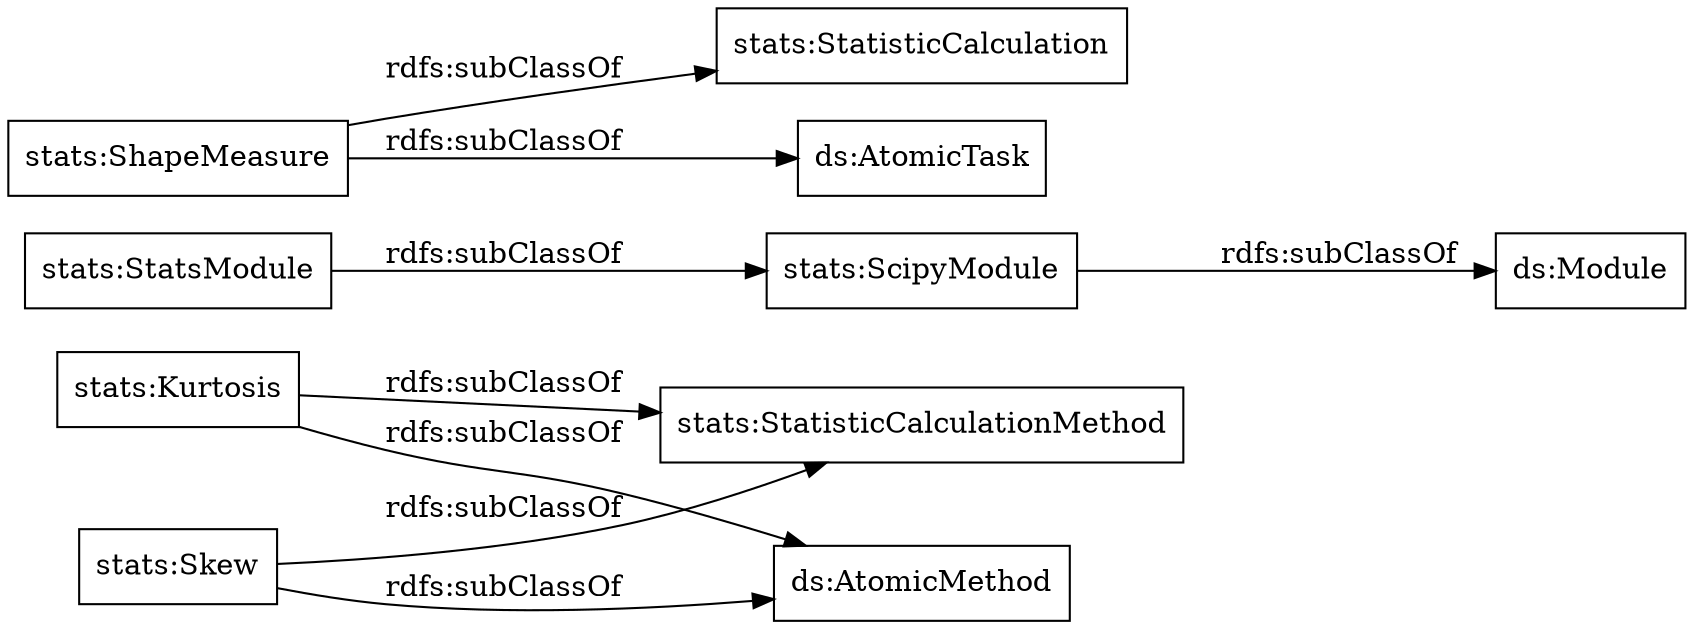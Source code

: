 digraph ar2dtool_diagram { 
rankdir=LR;
size="1000"
node [shape = rectangle, color="black"]; "stats:Kurtosis" "stats:Skew" "stats:StatsModule" "stats:StatisticCalculation" "stats:ShapeMeasure" "stats:ScipyModule" ; /*classes style*/
	"stats:Skew" -> "stats:StatisticCalculationMethod" [ label = "rdfs:subClassOf" ];
	"stats:Skew" -> "ds:AtomicMethod" [ label = "rdfs:subClassOf" ];
	"stats:Kurtosis" -> "stats:StatisticCalculationMethod" [ label = "rdfs:subClassOf" ];
	"stats:Kurtosis" -> "ds:AtomicMethod" [ label = "rdfs:subClassOf" ];
	"stats:ScipyModule" -> "ds:Module" [ label = "rdfs:subClassOf" ];
	"stats:ShapeMeasure" -> "stats:StatisticCalculation" [ label = "rdfs:subClassOf" ];
	"stats:ShapeMeasure" -> "ds:AtomicTask" [ label = "rdfs:subClassOf" ];
	"stats:StatsModule" -> "stats:ScipyModule" [ label = "rdfs:subClassOf" ];

}
